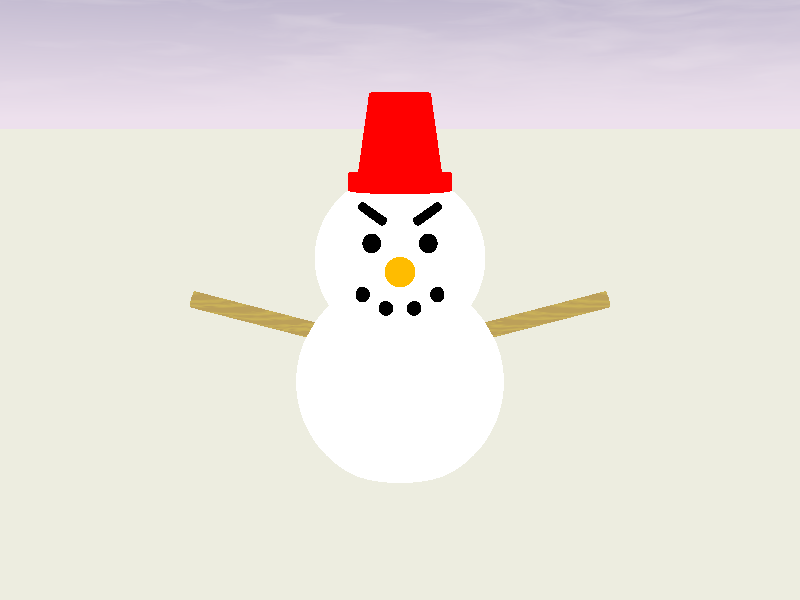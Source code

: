//Snowman

#include "colors.inc"
#include "shapes.inc"
#include "woods.inc"
#include "skies.inc"            
              
camera { 
    location <10, 3, 0>
    angle 50
    look_at <0, 1, 0>
    }
    
light_source {
    <10, 3, 0>
    color rgb<1, 1, 1>*2
    }      
      
sky_sphere {S_Cloud1}
    
object {
    Plane_XZ 
    pigment { color Wheat }
    translate <0, -1 , 0> 
    no_shadow
    }
           
union {    
    object {
        sphere {<0 ,0 ,0> 1.25}
        pigment { color  White }
    }
       
 
    object {
        Disk_Y   
        scale <0.1, 1, 0.1>   
        rotate <75, 0, 0> 
        translate <0, 0.75, 1.5> 
        texture{ T_Wood5} 
    }
    
    object {
        Disk_Y   
        scale <0.1, 1, 0.1>   
        rotate <-75, 0, 0> 
        translate <0, 0.75, -1.5> 
        texture{ T_Wood5} 
    }     
} 

union {          
    object { 
        sphere {<0 , 0, 0> 1}
        pigment { color  White }
    }  
    
    object {
        Disk_X
        scale <0.1,0.1,0.1>
        translate <0.85, 0.3, -0.3>
    }   
    
    object {
        Disk_X
        scale <0.1,0.1,0.1>
        translate <0.85, 0.3, 0.3>
    }   

    object {
        Disk_Z
        scale <0.05,0.05,0.2>
        rotate <-20,-50,0>
        translate <0.75, 0.6, 0.3>
    }
 
    object {
        Disk_Z
        scale <0.05,0.05,0.2>
        rotate <200,50,0>
        translate <0.75, 0.6, -0.3>
    }
    
    object {
        cone  {<0, 0, 0>,0.25,<0.25,0 , 0>,0}
        translate <0.9,0,0>
        pigment { color Orange }
    }
    
    object {
        Disk_X
        scale <0.1,0.075,0.075>
        translate <0.9, -0.4, -0.15>
    
    }    
    
    object {
        Disk_X
        scale <0.1,0.075,0.075>
        translate <0.9, -0.4, 0.15>   
    }

    object {
        Disk_X
        scale <0.1,0.075,0.075>
        translate <0.9, -0.25, -0.4>
    }          
 
 
    object {
        Disk_X
        scale <0.1,0.075,0.075>
        translate <0.9, -0.25, 0.4>
    } 
      
    translate <0, 1.5 ,0>
    
}
 
union {   
    object {
        cone {<0, 0, 0>,0.5,<0, 1, 0>,0.35}
        pigment { color Red }
    }

    object {
        Disk_Y
        scale <0.6, 0.1, 0.6>
        pigment { color Red }
    }
     
    translate < 0, 2.4, 0>
    
}            